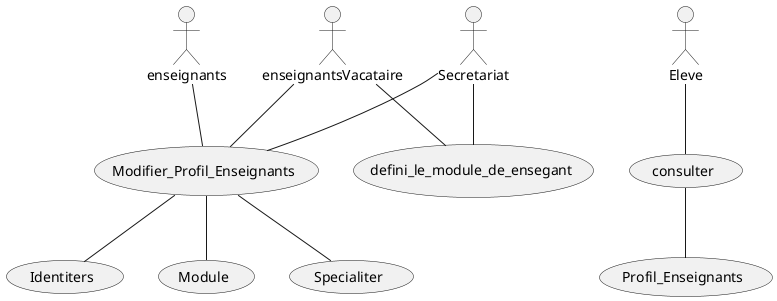 @startuml

actor enseignants
usecase Profil_Enseignants as PE
usecase Modifier_Profil_Enseignants as MPE
usecase Identiters as IE
usecase Module as ME
usecase Specialiter 
usecase consulter 

actor Secretariat
actor enseignantsVacataire as EV
actor Eleve 

usecase defini_le_module_de_ensegant as DME

enseignants -- MPE
Secretariat -- MPE 
Eleve -- consulter
consulter -- PE
MPE -- IE
MPE -- ME
EV -- MPE
MPE -- Specialiter
EV -- DME
Secretariat -- DME

@enduml
